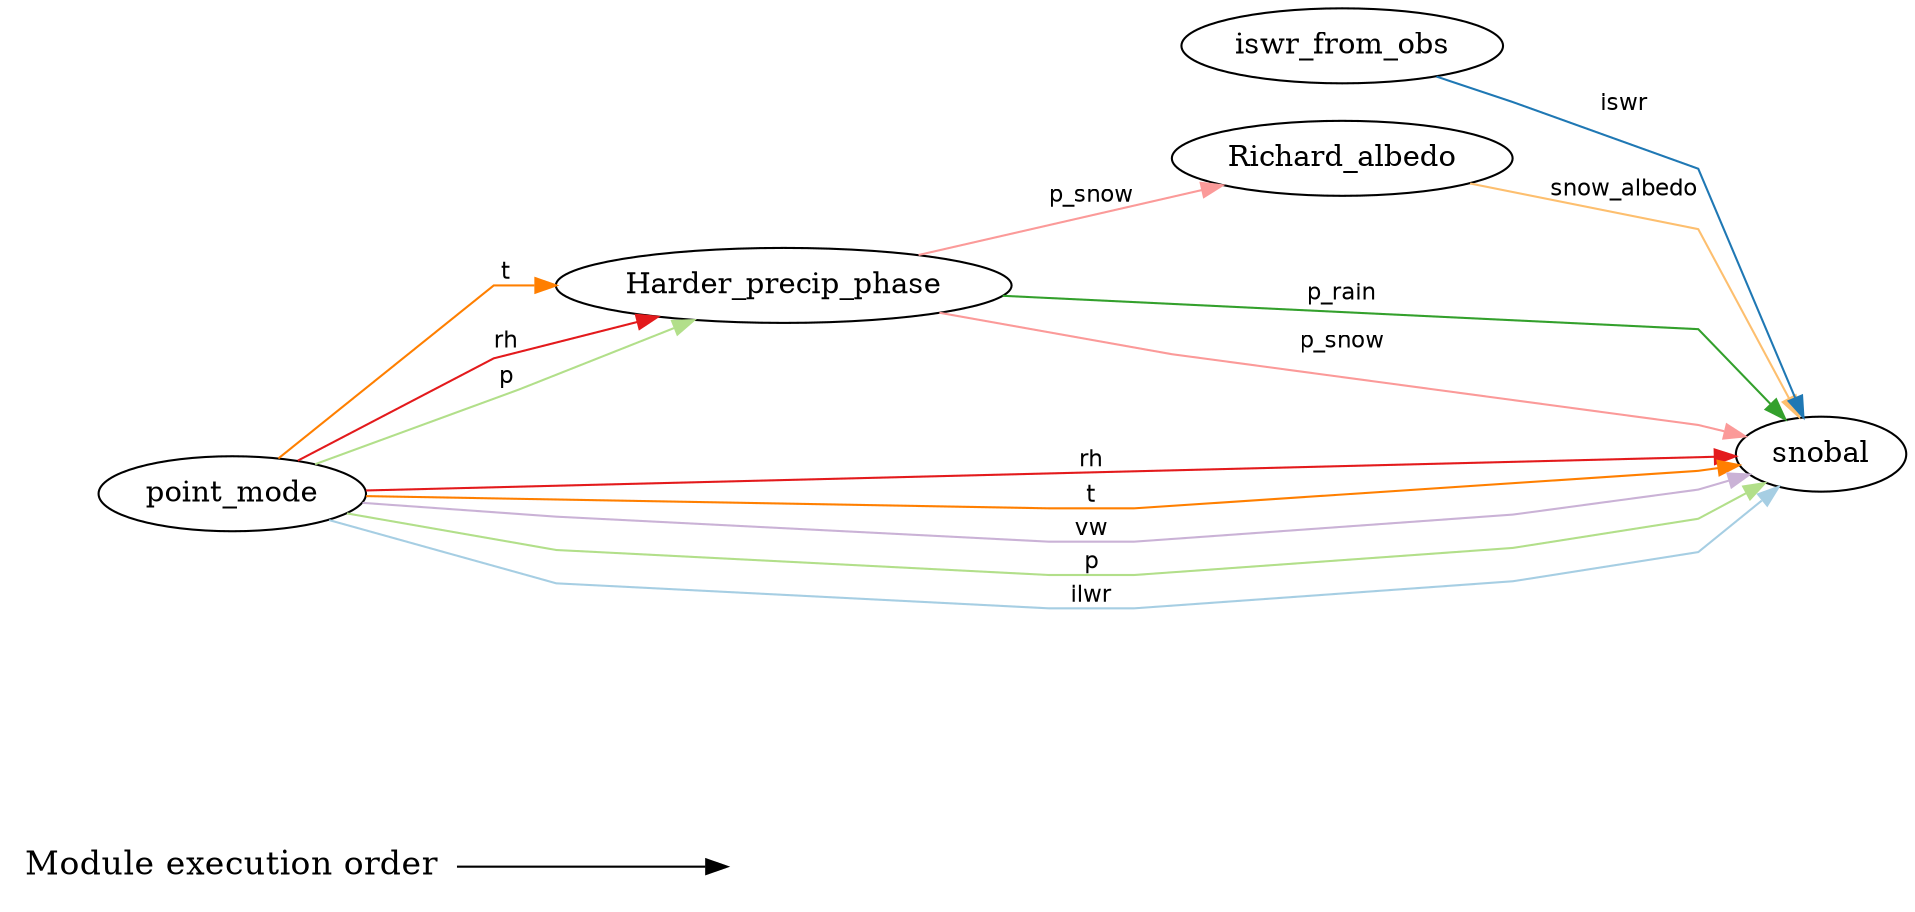 digraph G {
	graph [rankdir=LR,
		splines=polyline
	];
	{
		node [fontsize=16,
			shape=plaintext
		];
		"Module execution order"		 [fontsize=16,
			shape=plaintext];
		""		 [fontsize=16,
			shape=plaintext];
		"Module execution order" -> "";
	}
	0	 [label=Harder_precip_phase];
	1	 [label=Richard_albedo];
	0 -> 1	 [color="/paired12/5",
		edgetype=p_snow,
		fontname=Helvetica,
		fontsize=11,
		label=p_snow];
	4	 [label=snobal];
	0 -> 4	 [color="/paired12/4",
		edgetype=p_rain,
		fontname=Helvetica,
		fontsize=11,
		label=p_rain];
	0 -> 4	 [color="/paired12/5",
		edgetype=p_snow,
		fontname=Helvetica,
		fontsize=11,
		label=p_snow];
	1 -> 4	 [color="/paired12/7",
		edgetype=snow_albedo,
		fontname=Helvetica,
		fontsize=11,
		label=snow_albedo];
	2	 [label=iswr_from_obs];
	2 -> 4	 [color="/paired12/2",
		edgetype=iswr,
		fontname=Helvetica,
		fontsize=11,
		label=iswr];
	3	 [label=point_mode];
	3 -> 0	 [color="/paired12/8",
		edgetype=t,
		fontname=Helvetica,
		fontsize=11,
		label=t];
	3 -> 0	 [color="/paired12/6",
		edgetype=rh,
		fontname=Helvetica,
		fontsize=11,
		label=rh];
	3 -> 0	 [color="/paired12/3",
		edgetype=p,
		fontname=Helvetica,
		fontsize=11,
		label=p];
	3 -> 4	 [color="/paired12/6",
		edgetype=rh,
		fontname=Helvetica,
		fontsize=11,
		label=rh];
	3 -> 4	 [color="/paired12/8",
		edgetype=t,
		fontname=Helvetica,
		fontsize=11,
		label=t];
	3 -> 4	 [color="/paired12/9",
		edgetype=vw,
		fontname=Helvetica,
		fontsize=11,
		label=vw];
	3 -> 4	 [color="/paired12/3",
		edgetype=p,
		fontname=Helvetica,
		fontsize=11,
		label=p];
	3 -> 4	 [color="/paired12/1",
		edgetype=ilwr,
		fontname=Helvetica,
		fontsize=11,
		label=ilwr];
}
